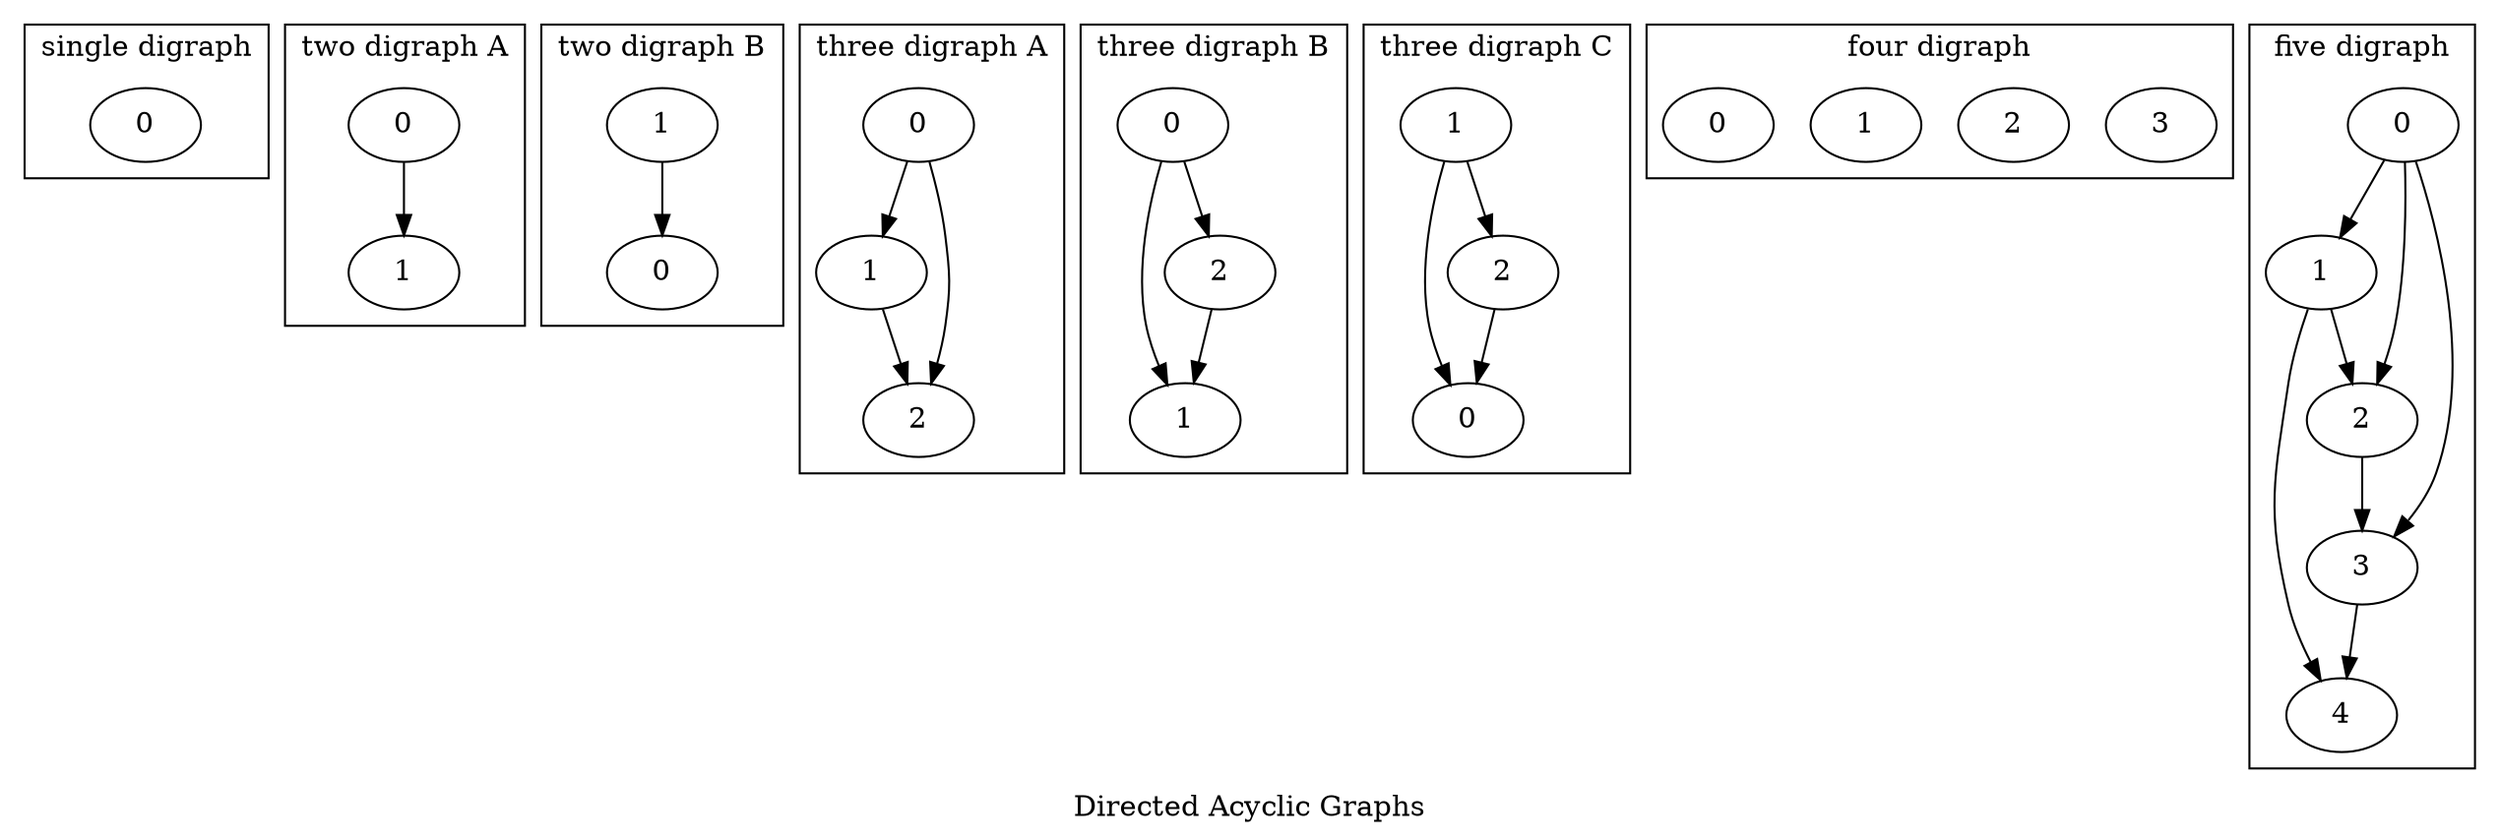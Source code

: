 digraph {
  label="Directed Acyclic Graphs";

  subgraph clusterSingleDigraph {
    label="single digraph";
    n100 [label="0"];
  }

  subgraph clusterTwoDigraphA {
    label="two digraph A";
    n200 [label="0"];
    n201 [label="1"];

    n200 -> n201;
  }

  subgraph clusterTwoDigraphB {
    label="two digraph B";
    n300 [label="0"];
    n301 [label="1"];

    n301 -> n300;
  }

  subgraph clusterThreeDigraphA {
    label="three digraph A";
    n500 [label="0"];
    n501 [label="1"];
    n502 [label="2"];

    n500 -> n501 -> n502;
    n500 -> n502;
  }

  subgraph clusterThreeDigraphB {
    label="three digraph B";
    n600 [label="0"];
    n601 [label="1"];
    n602 [label="2"];

    n600 -> n602 -> n601;
    n600 -> n601;
  }

  subgraph clusterThreeDigraphC {
    label="three digraph C";
    n700 [label="0"];
    n701 [label="1"];
    n702 [label="2"];

    n701 -> n702 -> n700;
    n701 -> n700;
  }

  subgraph clusterFourDigraph {
    label="four digraph";
    n803 [label="3"];
    n802 [label="2"];
    n801 [label="1"];
    n800 [label="0"];
  }

  subgraph clusterFiveDigraph {
    label="five digraph";
    n900 [label="0"];
    n901 [label="1"];
    n902 [label="2"];
    n903 [label="3"];
    n904 [label="4"];

    n900 -> n901 -> n902 -> n903 -> n904;
    n900 -> n902;
    n900 -> n903;
    n901 -> n904;
  }

}